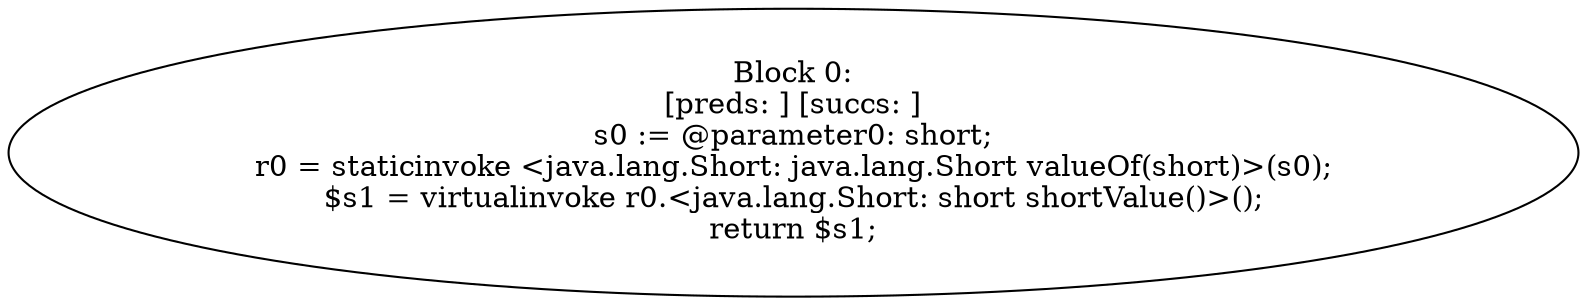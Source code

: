 digraph "unitGraph" {
    "Block 0:
[preds: ] [succs: ]
s0 := @parameter0: short;
r0 = staticinvoke <java.lang.Short: java.lang.Short valueOf(short)>(s0);
$s1 = virtualinvoke r0.<java.lang.Short: short shortValue()>();
return $s1;
"
}
